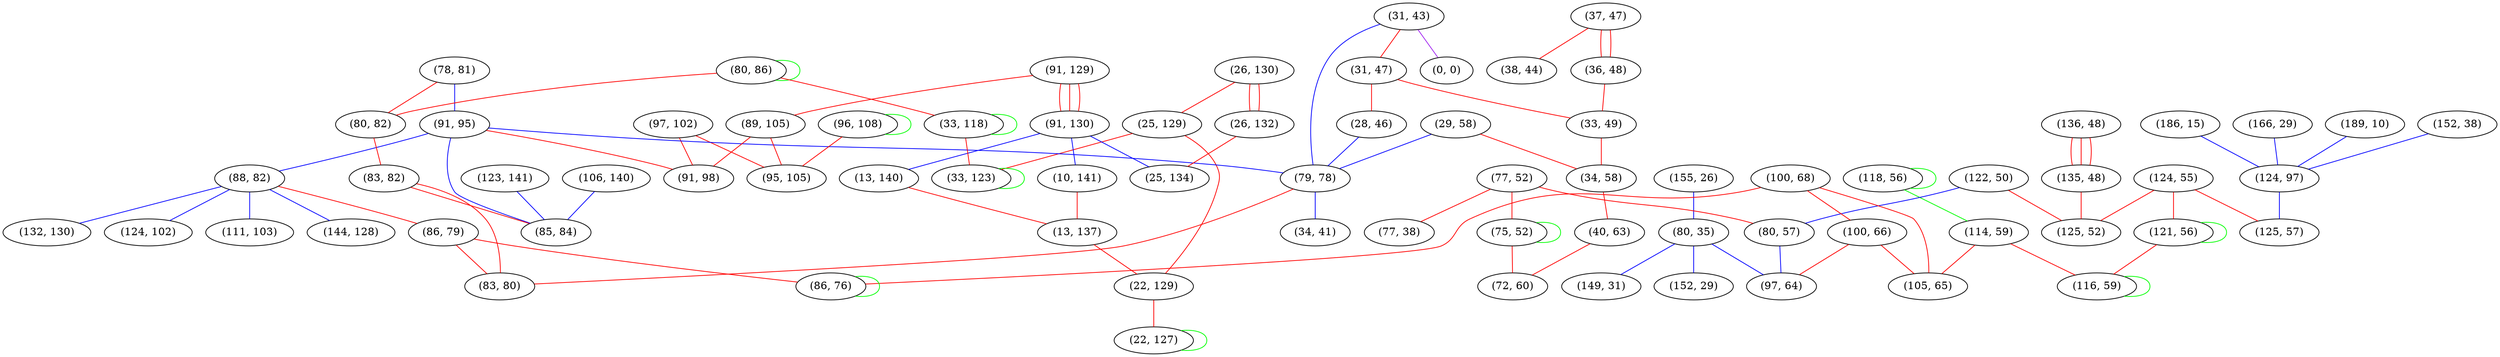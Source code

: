 graph "" {
"(97, 102)";
"(78, 81)";
"(91, 129)";
"(118, 56)";
"(189, 10)";
"(155, 26)";
"(26, 130)";
"(37, 47)";
"(25, 129)";
"(91, 95)";
"(80, 35)";
"(38, 44)";
"(77, 52)";
"(77, 38)";
"(29, 58)";
"(91, 130)";
"(96, 108)";
"(31, 43)";
"(13, 140)";
"(88, 82)";
"(152, 38)";
"(124, 55)";
"(114, 59)";
"(31, 47)";
"(89, 105)";
"(36, 48)";
"(80, 86)";
"(149, 31)";
"(123, 141)";
"(28, 46)";
"(122, 50)";
"(80, 82)";
"(186, 15)";
"(0, 0)";
"(152, 29)";
"(166, 29)";
"(10, 141)";
"(100, 68)";
"(86, 79)";
"(83, 82)";
"(33, 49)";
"(34, 58)";
"(124, 97)";
"(144, 128)";
"(75, 52)";
"(26, 132)";
"(132, 130)";
"(100, 66)";
"(80, 57)";
"(125, 57)";
"(79, 78)";
"(136, 48)";
"(97, 64)";
"(105, 65)";
"(106, 140)";
"(33, 118)";
"(34, 41)";
"(95, 105)";
"(83, 80)";
"(86, 76)";
"(121, 56)";
"(33, 123)";
"(25, 134)";
"(40, 63)";
"(124, 102)";
"(91, 98)";
"(85, 84)";
"(135, 48)";
"(72, 60)";
"(13, 137)";
"(22, 129)";
"(22, 127)";
"(125, 52)";
"(116, 59)";
"(111, 103)";
"(97, 102)" -- "(91, 98)"  [color=red, key=0, weight=1];
"(97, 102)" -- "(95, 105)"  [color=red, key=0, weight=1];
"(78, 81)" -- "(91, 95)"  [color=blue, key=0, weight=3];
"(78, 81)" -- "(80, 82)"  [color=red, key=0, weight=1];
"(91, 129)" -- "(91, 130)"  [color=red, key=0, weight=1];
"(91, 129)" -- "(91, 130)"  [color=red, key=1, weight=1];
"(91, 129)" -- "(91, 130)"  [color=red, key=2, weight=1];
"(91, 129)" -- "(89, 105)"  [color=red, key=0, weight=1];
"(118, 56)" -- "(114, 59)"  [color=green, key=0, weight=2];
"(118, 56)" -- "(118, 56)"  [color=green, key=0, weight=2];
"(189, 10)" -- "(124, 97)"  [color=blue, key=0, weight=3];
"(155, 26)" -- "(80, 35)"  [color=blue, key=0, weight=3];
"(26, 130)" -- "(25, 129)"  [color=red, key=0, weight=1];
"(26, 130)" -- "(26, 132)"  [color=red, key=0, weight=1];
"(26, 130)" -- "(26, 132)"  [color=red, key=1, weight=1];
"(37, 47)" -- "(38, 44)"  [color=red, key=0, weight=1];
"(37, 47)" -- "(36, 48)"  [color=red, key=0, weight=1];
"(37, 47)" -- "(36, 48)"  [color=red, key=1, weight=1];
"(25, 129)" -- "(22, 129)"  [color=red, key=0, weight=1];
"(25, 129)" -- "(33, 123)"  [color=red, key=0, weight=1];
"(91, 95)" -- "(91, 98)"  [color=red, key=0, weight=1];
"(91, 95)" -- "(85, 84)"  [color=blue, key=0, weight=3];
"(91, 95)" -- "(79, 78)"  [color=blue, key=0, weight=3];
"(91, 95)" -- "(88, 82)"  [color=blue, key=0, weight=3];
"(80, 35)" -- "(149, 31)"  [color=blue, key=0, weight=3];
"(80, 35)" -- "(152, 29)"  [color=blue, key=0, weight=3];
"(80, 35)" -- "(97, 64)"  [color=blue, key=0, weight=3];
"(77, 52)" -- "(80, 57)"  [color=red, key=0, weight=1];
"(77, 52)" -- "(77, 38)"  [color=red, key=0, weight=1];
"(77, 52)" -- "(75, 52)"  [color=red, key=0, weight=1];
"(29, 58)" -- "(79, 78)"  [color=blue, key=0, weight=3];
"(29, 58)" -- "(34, 58)"  [color=red, key=0, weight=1];
"(91, 130)" -- "(10, 141)"  [color=blue, key=0, weight=3];
"(91, 130)" -- "(25, 134)"  [color=blue, key=0, weight=3];
"(91, 130)" -- "(13, 140)"  [color=blue, key=0, weight=3];
"(96, 108)" -- "(96, 108)"  [color=green, key=0, weight=2];
"(96, 108)" -- "(95, 105)"  [color=red, key=0, weight=1];
"(31, 43)" -- "(79, 78)"  [color=blue, key=0, weight=3];
"(31, 43)" -- "(0, 0)"  [color=purple, key=0, weight=4];
"(31, 43)" -- "(31, 47)"  [color=red, key=0, weight=1];
"(13, 140)" -- "(13, 137)"  [color=red, key=0, weight=1];
"(88, 82)" -- "(86, 79)"  [color=red, key=0, weight=1];
"(88, 82)" -- "(144, 128)"  [color=blue, key=0, weight=3];
"(88, 82)" -- "(111, 103)"  [color=blue, key=0, weight=3];
"(88, 82)" -- "(132, 130)"  [color=blue, key=0, weight=3];
"(88, 82)" -- "(124, 102)"  [color=blue, key=0, weight=3];
"(152, 38)" -- "(124, 97)"  [color=blue, key=0, weight=3];
"(124, 55)" -- "(125, 57)"  [color=red, key=0, weight=1];
"(124, 55)" -- "(121, 56)"  [color=red, key=0, weight=1];
"(124, 55)" -- "(125, 52)"  [color=red, key=0, weight=1];
"(114, 59)" -- "(105, 65)"  [color=red, key=0, weight=1];
"(114, 59)" -- "(116, 59)"  [color=red, key=0, weight=1];
"(31, 47)" -- "(28, 46)"  [color=red, key=0, weight=1];
"(31, 47)" -- "(33, 49)"  [color=red, key=0, weight=1];
"(89, 105)" -- "(91, 98)"  [color=red, key=0, weight=1];
"(89, 105)" -- "(95, 105)"  [color=red, key=0, weight=1];
"(36, 48)" -- "(33, 49)"  [color=red, key=0, weight=1];
"(80, 86)" -- "(80, 86)"  [color=green, key=0, weight=2];
"(80, 86)" -- "(33, 118)"  [color=red, key=0, weight=1];
"(80, 86)" -- "(80, 82)"  [color=red, key=0, weight=1];
"(123, 141)" -- "(85, 84)"  [color=blue, key=0, weight=3];
"(28, 46)" -- "(79, 78)"  [color=blue, key=0, weight=3];
"(122, 50)" -- "(80, 57)"  [color=blue, key=0, weight=3];
"(122, 50)" -- "(125, 52)"  [color=red, key=0, weight=1];
"(80, 82)" -- "(83, 82)"  [color=red, key=0, weight=1];
"(186, 15)" -- "(124, 97)"  [color=blue, key=0, weight=3];
"(166, 29)" -- "(124, 97)"  [color=blue, key=0, weight=3];
"(10, 141)" -- "(13, 137)"  [color=red, key=0, weight=1];
"(100, 68)" -- "(86, 76)"  [color=red, key=0, weight=1];
"(100, 68)" -- "(105, 65)"  [color=red, key=0, weight=1];
"(100, 68)" -- "(100, 66)"  [color=red, key=0, weight=1];
"(86, 79)" -- "(83, 80)"  [color=red, key=0, weight=1];
"(86, 79)" -- "(86, 76)"  [color=red, key=0, weight=1];
"(83, 82)" -- "(83, 80)"  [color=red, key=0, weight=1];
"(83, 82)" -- "(85, 84)"  [color=red, key=0, weight=1];
"(33, 49)" -- "(34, 58)"  [color=red, key=0, weight=1];
"(34, 58)" -- "(40, 63)"  [color=red, key=0, weight=1];
"(124, 97)" -- "(125, 57)"  [color=blue, key=0, weight=3];
"(75, 52)" -- "(75, 52)"  [color=green, key=0, weight=2];
"(75, 52)" -- "(72, 60)"  [color=red, key=0, weight=1];
"(26, 132)" -- "(25, 134)"  [color=red, key=0, weight=1];
"(100, 66)" -- "(97, 64)"  [color=red, key=0, weight=1];
"(100, 66)" -- "(105, 65)"  [color=red, key=0, weight=1];
"(80, 57)" -- "(97, 64)"  [color=blue, key=0, weight=3];
"(79, 78)" -- "(34, 41)"  [color=blue, key=0, weight=3];
"(79, 78)" -- "(83, 80)"  [color=red, key=0, weight=1];
"(136, 48)" -- "(135, 48)"  [color=red, key=0, weight=1];
"(136, 48)" -- "(135, 48)"  [color=red, key=1, weight=1];
"(136, 48)" -- "(135, 48)"  [color=red, key=2, weight=1];
"(106, 140)" -- "(85, 84)"  [color=blue, key=0, weight=3];
"(33, 118)" -- "(33, 123)"  [color=red, key=0, weight=1];
"(33, 118)" -- "(33, 118)"  [color=green, key=0, weight=2];
"(86, 76)" -- "(86, 76)"  [color=green, key=0, weight=2];
"(121, 56)" -- "(121, 56)"  [color=green, key=0, weight=2];
"(121, 56)" -- "(116, 59)"  [color=red, key=0, weight=1];
"(33, 123)" -- "(33, 123)"  [color=green, key=0, weight=2];
"(40, 63)" -- "(72, 60)"  [color=red, key=0, weight=1];
"(135, 48)" -- "(125, 52)"  [color=red, key=0, weight=1];
"(13, 137)" -- "(22, 129)"  [color=red, key=0, weight=1];
"(22, 129)" -- "(22, 127)"  [color=red, key=0, weight=1];
"(22, 127)" -- "(22, 127)"  [color=green, key=0, weight=2];
"(116, 59)" -- "(116, 59)"  [color=green, key=0, weight=2];
}
